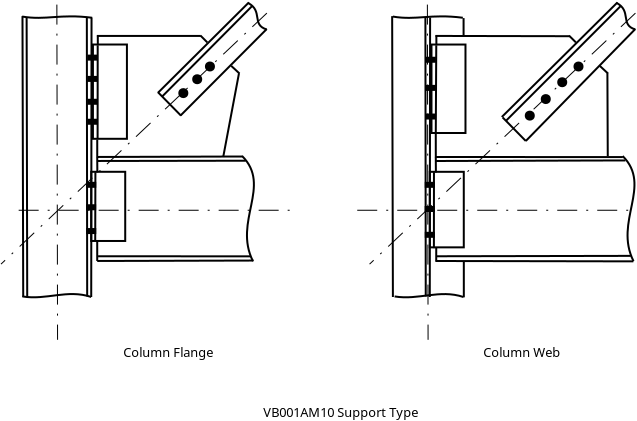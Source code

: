 <?xml version="1.0" encoding="UTF-8"?>
<dia:diagram xmlns:dia="http://www.lysator.liu.se/~alla/dia/">
  <dia:layer name="Background" visible="true" active="true">
    <dia:object type="Standard - Line" version="0" id="O0">
      <dia:attribute name="obj_pos">
        <dia:point val="4.7,6"/>
      </dia:attribute>
      <dia:attribute name="obj_bb">
        <dia:rectangle val="4.65,5.926;12.028,6.05"/>
      </dia:attribute>
      <dia:attribute name="conn_endpoints">
        <dia:point val="4.7,6"/>
        <dia:point val="11.977,5.976"/>
      </dia:attribute>
      <dia:attribute name="numcp">
        <dia:int val="1"/>
      </dia:attribute>
    </dia:object>
    <dia:object type="Standard - Line" version="0" id="O1">
      <dia:attribute name="obj_pos">
        <dia:point val="4.7,11.2"/>
      </dia:attribute>
      <dia:attribute name="obj_bb">
        <dia:rectangle val="4.65,11.129;12.562,11.25"/>
      </dia:attribute>
      <dia:attribute name="conn_endpoints">
        <dia:point val="4.7,11.2"/>
        <dia:point val="12.512,11.179"/>
      </dia:attribute>
      <dia:attribute name="numcp">
        <dia:int val="1"/>
      </dia:attribute>
    </dia:object>
    <dia:object type="Standard - Box" version="0" id="O2">
      <dia:attribute name="obj_pos">
        <dia:point val="4.4,6.741"/>
      </dia:attribute>
      <dia:attribute name="obj_bb">
        <dia:rectangle val="4.35,6.691;6.15,10.25"/>
      </dia:attribute>
      <dia:attribute name="elem_corner">
        <dia:point val="4.4,6.741"/>
      </dia:attribute>
      <dia:attribute name="elem_width">
        <dia:real val="1.7"/>
      </dia:attribute>
      <dia:attribute name="elem_height">
        <dia:real val="3.459"/>
      </dia:attribute>
      <dia:attribute name="show_background">
        <dia:boolean val="true"/>
      </dia:attribute>
    </dia:object>
    <dia:object type="Standard - Line" version="0" id="O3">
      <dia:attribute name="obj_pos">
        <dia:point val="4.609,6.758"/>
      </dia:attribute>
      <dia:attribute name="obj_bb">
        <dia:rectangle val="4.55,6.708;4.659,10.25"/>
      </dia:attribute>
      <dia:attribute name="conn_endpoints">
        <dia:point val="4.609,6.758"/>
        <dia:point val="4.6,10.2"/>
      </dia:attribute>
      <dia:attribute name="numcp">
        <dia:int val="1"/>
      </dia:attribute>
    </dia:object>
    <dia:object type="Standard - Line" version="0" id="O4">
      <dia:attribute name="obj_pos">
        <dia:point val="4.7,6"/>
      </dia:attribute>
      <dia:attribute name="obj_bb">
        <dia:rectangle val="4.65,5.95;4.757,6.824"/>
      </dia:attribute>
      <dia:attribute name="conn_endpoints">
        <dia:point val="4.7,6"/>
        <dia:point val="4.706,6.774"/>
      </dia:attribute>
      <dia:attribute name="numcp">
        <dia:int val="1"/>
      </dia:attribute>
    </dia:object>
    <dia:object type="Standard - Line" version="0" id="O5">
      <dia:attribute name="obj_pos">
        <dia:point val="4.7,10.2"/>
      </dia:attribute>
      <dia:attribute name="obj_bb">
        <dia:rectangle val="4.65,10.15;4.75,11.25"/>
      </dia:attribute>
      <dia:attribute name="conn_endpoints">
        <dia:point val="4.7,10.2"/>
        <dia:point val="4.7,11.2"/>
      </dia:attribute>
      <dia:attribute name="numcp">
        <dia:int val="1"/>
      </dia:attribute>
    </dia:object>
    <dia:object type="Standard - Line" version="0" id="O6">
      <dia:attribute name="obj_pos">
        <dia:point val="4.7,6.2"/>
      </dia:attribute>
      <dia:attribute name="obj_bb">
        <dia:rectangle val="4.65,6.136;12.173,6.25"/>
      </dia:attribute>
      <dia:attribute name="conn_endpoints">
        <dia:point val="4.7,6.2"/>
        <dia:point val="12.123,6.187"/>
      </dia:attribute>
      <dia:attribute name="numcp">
        <dia:int val="1"/>
      </dia:attribute>
    </dia:object>
    <dia:object type="Standard - Line" version="0" id="O7">
      <dia:attribute name="obj_pos">
        <dia:point val="4.742,10.963"/>
      </dia:attribute>
      <dia:attribute name="obj_bb">
        <dia:rectangle val="4.692,10.914;12.433,11.019"/>
      </dia:attribute>
      <dia:attribute name="conn_endpoints">
        <dia:point val="4.742,10.963"/>
        <dia:point val="12.383,10.969"/>
      </dia:attribute>
      <dia:attribute name="numcp">
        <dia:int val="1"/>
      </dia:attribute>
    </dia:object>
    <dia:object type="Standard - BezierLine" version="0" id="O8">
      <dia:attribute name="obj_pos">
        <dia:point val="11.945,5.953"/>
      </dia:attribute>
      <dia:attribute name="obj_bb">
        <dia:rectangle val="11.874,5.882;12.584,11.277"/>
      </dia:attribute>
      <dia:attribute name="bez_points">
        <dia:point val="11.945,5.953"/>
        <dia:point val="13.445,7.453"/>
        <dia:point val="11.486,9.21"/>
        <dia:point val="12.486,11.21"/>
      </dia:attribute>
      <dia:attribute name="corner_types">
        <dia:enum val="0"/>
        <dia:enum val="0"/>
      </dia:attribute>
    </dia:object>
    <dia:object type="Standard - Box" version="0" id="O9">
      <dia:attribute name="obj_pos">
        <dia:point val="4.2,7.292"/>
      </dia:attribute>
      <dia:attribute name="obj_bb">
        <dia:rectangle val="4.15,7.242;4.65,7.542"/>
      </dia:attribute>
      <dia:attribute name="elem_corner">
        <dia:point val="4.2,7.292"/>
      </dia:attribute>
      <dia:attribute name="elem_width">
        <dia:real val="0.4"/>
      </dia:attribute>
      <dia:attribute name="elem_height">
        <dia:real val="0.2"/>
      </dia:attribute>
      <dia:attribute name="border_width">
        <dia:real val="0.1"/>
      </dia:attribute>
      <dia:attribute name="inner_color">
        <dia:color val="#000000"/>
      </dia:attribute>
      <dia:attribute name="show_background">
        <dia:boolean val="true"/>
      </dia:attribute>
    </dia:object>
    <dia:object type="Standard - Box" version="0" id="O10">
      <dia:attribute name="obj_pos">
        <dia:point val="4.2,9.604"/>
      </dia:attribute>
      <dia:attribute name="obj_bb">
        <dia:rectangle val="4.15,9.554;4.65,9.854"/>
      </dia:attribute>
      <dia:attribute name="elem_corner">
        <dia:point val="4.2,9.604"/>
      </dia:attribute>
      <dia:attribute name="elem_width">
        <dia:real val="0.4"/>
      </dia:attribute>
      <dia:attribute name="elem_height">
        <dia:real val="0.2"/>
      </dia:attribute>
      <dia:attribute name="border_width">
        <dia:real val="0.1"/>
      </dia:attribute>
      <dia:attribute name="inner_color">
        <dia:color val="#000000"/>
      </dia:attribute>
      <dia:attribute name="show_background">
        <dia:boolean val="true"/>
      </dia:attribute>
    </dia:object>
    <dia:object type="Standard - Line" version="0" id="O11">
      <dia:attribute name="obj_pos">
        <dia:point val="4.181,-0.99"/>
      </dia:attribute>
      <dia:attribute name="obj_bb">
        <dia:rectangle val="4.131,-1.04;4.248,13.023"/>
      </dia:attribute>
      <dia:attribute name="conn_endpoints">
        <dia:point val="4.181,-0.99"/>
        <dia:point val="4.198,12.973"/>
      </dia:attribute>
      <dia:attribute name="numcp">
        <dia:int val="1"/>
      </dia:attribute>
    </dia:object>
    <dia:object type="Standard - Line" version="0" id="O12">
      <dia:attribute name="obj_pos">
        <dia:point val="4.416,-0.972"/>
      </dia:attribute>
      <dia:attribute name="obj_bb">
        <dia:rectangle val="4.35,-1.022;4.466,13.05"/>
      </dia:attribute>
      <dia:attribute name="conn_endpoints">
        <dia:point val="4.416,-0.972"/>
        <dia:point val="4.4,13"/>
      </dia:attribute>
      <dia:attribute name="numcp">
        <dia:int val="1"/>
      </dia:attribute>
    </dia:object>
    <dia:object type="Standard - Line" version="0" id="O13">
      <dia:attribute name="obj_pos">
        <dia:point val="0.963,-1.043"/>
      </dia:attribute>
      <dia:attribute name="obj_bb">
        <dia:rectangle val="0.913,-1.093;1.05,13.05"/>
      </dia:attribute>
      <dia:attribute name="conn_endpoints">
        <dia:point val="0.963,-1.043"/>
        <dia:point val="1,13"/>
      </dia:attribute>
      <dia:attribute name="numcp">
        <dia:int val="1"/>
      </dia:attribute>
    </dia:object>
    <dia:object type="Standard - Line" version="0" id="O14">
      <dia:attribute name="obj_pos">
        <dia:point val="1.17,-0.986"/>
      </dia:attribute>
      <dia:attribute name="obj_bb">
        <dia:rectangle val="1.12,-1.036;1.25,13.05"/>
      </dia:attribute>
      <dia:attribute name="conn_endpoints">
        <dia:point val="1.17,-0.986"/>
        <dia:point val="1.2,13"/>
      </dia:attribute>
      <dia:attribute name="numcp">
        <dia:int val="1"/>
      </dia:attribute>
    </dia:object>
    <dia:object type="Standard - BezierLine" version="0" id="O15">
      <dia:attribute name="obj_pos">
        <dia:point val="0.946,-1.021"/>
      </dia:attribute>
      <dia:attribute name="obj_bb">
        <dia:rectangle val="0.888,-1.08;4.502,-0.905"/>
      </dia:attribute>
      <dia:attribute name="bez_points">
        <dia:point val="0.946,-1.021"/>
        <dia:point val="2.146,-0.821"/>
        <dia:point val="2.824,-1.169"/>
        <dia:point val="4.446,-0.961"/>
      </dia:attribute>
      <dia:attribute name="corner_types">
        <dia:enum val="0"/>
        <dia:enum val="0"/>
      </dia:attribute>
    </dia:object>
    <dia:object type="Standard - BezierLine" version="0" id="O16">
      <dia:attribute name="obj_pos">
        <dia:point val="0.96,12.973"/>
      </dia:attribute>
      <dia:attribute name="obj_bb">
        <dia:rectangle val="0.903,12.804;4.463,13.066"/>
      </dia:attribute>
      <dia:attribute name="bez_points">
        <dia:point val="0.96,12.973"/>
        <dia:point val="2.16,13.173"/>
        <dia:point val="3.2,12.6"/>
        <dia:point val="4.4,13"/>
      </dia:attribute>
      <dia:attribute name="corner_types">
        <dia:enum val="0"/>
        <dia:enum val="0"/>
      </dia:attribute>
    </dia:object>
    <dia:object type="Standard - Text" version="1" id="O17">
      <dia:attribute name="obj_pos">
        <dia:point val="6,16"/>
      </dia:attribute>
      <dia:attribute name="obj_bb">
        <dia:rectangle val="6,15.341;10.219,16.171"/>
      </dia:attribute>
      <dia:attribute name="text">
        <dia:composite type="text">
          <dia:attribute name="string">
            <dia:string>#Column Flange#</dia:string>
          </dia:attribute>
          <dia:attribute name="font">
            <dia:font family="sans" style="0" name="Helvetica"/>
          </dia:attribute>
          <dia:attribute name="height">
            <dia:real val="0.8"/>
          </dia:attribute>
          <dia:attribute name="pos">
            <dia:point val="6,16"/>
          </dia:attribute>
          <dia:attribute name="color">
            <dia:color val="#000000"/>
          </dia:attribute>
          <dia:attribute name="alignment">
            <dia:enum val="0"/>
          </dia:attribute>
        </dia:composite>
      </dia:attribute>
      <dia:attribute name="valign">
        <dia:enum val="3"/>
      </dia:attribute>
    </dia:object>
    <dia:object type="Standard - Box" version="0" id="O18">
      <dia:attribute name="obj_pos">
        <dia:point val="4.196,8.414"/>
      </dia:attribute>
      <dia:attribute name="obj_bb">
        <dia:rectangle val="4.146,8.364;4.646,8.664"/>
      </dia:attribute>
      <dia:attribute name="elem_corner">
        <dia:point val="4.196,8.414"/>
      </dia:attribute>
      <dia:attribute name="elem_width">
        <dia:real val="0.4"/>
      </dia:attribute>
      <dia:attribute name="elem_height">
        <dia:real val="0.2"/>
      </dia:attribute>
      <dia:attribute name="border_width">
        <dia:real val="0.1"/>
      </dia:attribute>
      <dia:attribute name="inner_color">
        <dia:color val="#000000"/>
      </dia:attribute>
      <dia:attribute name="show_background">
        <dia:boolean val="true"/>
      </dia:attribute>
    </dia:object>
    <dia:object type="Standard - Box" version="0" id="O19">
      <dia:attribute name="obj_pos">
        <dia:point val="4.485,0.377"/>
      </dia:attribute>
      <dia:attribute name="obj_bb">
        <dia:rectangle val="4.435,0.327;6.235,5.141"/>
      </dia:attribute>
      <dia:attribute name="elem_corner">
        <dia:point val="4.485,0.377"/>
      </dia:attribute>
      <dia:attribute name="elem_width">
        <dia:real val="1.7"/>
      </dia:attribute>
      <dia:attribute name="elem_height">
        <dia:real val="4.714"/>
      </dia:attribute>
      <dia:attribute name="show_background">
        <dia:boolean val="true"/>
      </dia:attribute>
    </dia:object>
    <dia:object type="Standard - Line" version="0" id="O20">
      <dia:attribute name="obj_pos">
        <dia:point val="4.724,0.416"/>
      </dia:attribute>
      <dia:attribute name="obj_bb">
        <dia:rectangle val="4.669,0.365;4.774,5.15"/>
      </dia:attribute>
      <dia:attribute name="conn_endpoints">
        <dia:point val="4.724,0.416"/>
        <dia:point val="4.719,5.1"/>
      </dia:attribute>
      <dia:attribute name="numcp">
        <dia:int val="1"/>
      </dia:attribute>
    </dia:object>
    <dia:object type="Standard - Line" version="0" id="O21">
      <dia:attribute name="obj_pos">
        <dia:point val="4.685,-0.053"/>
      </dia:attribute>
      <dia:attribute name="obj_bb">
        <dia:rectangle val="4.635,-0.103;9.93,-0.002"/>
      </dia:attribute>
      <dia:attribute name="conn_endpoints">
        <dia:point val="4.685,-0.053"/>
        <dia:point val="9.88,-0.052"/>
      </dia:attribute>
      <dia:attribute name="numcp">
        <dia:int val="1"/>
      </dia:attribute>
    </dia:object>
    <dia:object type="Standard - Line" version="0" id="O22">
      <dia:attribute name="obj_pos">
        <dia:point val="4.701,5.129"/>
      </dia:attribute>
      <dia:attribute name="obj_bb">
        <dia:rectangle val="4.651,5.079;4.751,6.062"/>
      </dia:attribute>
      <dia:attribute name="conn_endpoints">
        <dia:point val="4.701,5.129"/>
        <dia:point val="4.701,6.012"/>
      </dia:attribute>
      <dia:attribute name="numcp">
        <dia:int val="1"/>
      </dia:attribute>
    </dia:object>
    <dia:object type="Standard - Line" version="0" id="O23">
      <dia:attribute name="obj_pos">
        <dia:point val="4.729,-0.088"/>
      </dia:attribute>
      <dia:attribute name="obj_bb">
        <dia:rectangle val="4.679,-0.139;4.78,0.417"/>
      </dia:attribute>
      <dia:attribute name="conn_endpoints">
        <dia:point val="4.729,-0.088"/>
        <dia:point val="4.73,0.367"/>
      </dia:attribute>
      <dia:attribute name="numcp">
        <dia:int val="1"/>
      </dia:attribute>
    </dia:object>
    <dia:object type="Standard - Line" version="0" id="O24">
      <dia:attribute name="obj_pos">
        <dia:point val="0.772,8.664"/>
      </dia:attribute>
      <dia:attribute name="obj_bb">
        <dia:rectangle val="0.772,8.664;14.415,8.664"/>
      </dia:attribute>
      <dia:attribute name="conn_endpoints">
        <dia:point val="0.772,8.664"/>
        <dia:point val="14.415,8.664"/>
      </dia:attribute>
      <dia:attribute name="numcp">
        <dia:int val="1"/>
      </dia:attribute>
      <dia:attribute name="line_width">
        <dia:real val="1.175e-038"/>
      </dia:attribute>
      <dia:attribute name="line_style">
        <dia:enum val="2"/>
      </dia:attribute>
    </dia:object>
    <dia:object type="Standard - Line" version="0" id="O25">
      <dia:attribute name="obj_pos">
        <dia:point val="2.682,-1.618"/>
      </dia:attribute>
      <dia:attribute name="obj_bb">
        <dia:rectangle val="2.682,-1.618;2.717,15.14"/>
      </dia:attribute>
      <dia:attribute name="conn_endpoints">
        <dia:point val="2.682,-1.618"/>
        <dia:point val="2.717,15.14"/>
      </dia:attribute>
      <dia:attribute name="numcp">
        <dia:int val="1"/>
      </dia:attribute>
      <dia:attribute name="line_width">
        <dia:real val="1.175e-038"/>
      </dia:attribute>
      <dia:attribute name="line_style">
        <dia:enum val="2"/>
      </dia:attribute>
    </dia:object>
    <dia:object type="Standard - Line" version="0" id="O26">
      <dia:attribute name="obj_pos">
        <dia:point val="13.183,-1.194"/>
      </dia:attribute>
      <dia:attribute name="obj_bb">
        <dia:rectangle val="-0.111,-1.194;13.183,11.357"/>
      </dia:attribute>
      <dia:attribute name="conn_endpoints">
        <dia:point val="13.183,-1.194"/>
        <dia:point val="-0.111,11.357"/>
      </dia:attribute>
      <dia:attribute name="numcp">
        <dia:int val="1"/>
      </dia:attribute>
      <dia:attribute name="line_width">
        <dia:real val="1.175e-038"/>
      </dia:attribute>
      <dia:attribute name="line_style">
        <dia:enum val="2"/>
      </dia:attribute>
    </dia:object>
    <dia:object type="Standard - Line" version="0" id="O27">
      <dia:attribute name="obj_pos">
        <dia:point val="7.742,2.785"/>
      </dia:attribute>
      <dia:attribute name="obj_bb">
        <dia:rectangle val="7.672,-1.799;12.352,2.856"/>
      </dia:attribute>
      <dia:attribute name="conn_endpoints">
        <dia:point val="7.742,2.785"/>
        <dia:point val="12.282,-1.728"/>
      </dia:attribute>
      <dia:attribute name="numcp">
        <dia:int val="1"/>
      </dia:attribute>
    </dia:object>
    <dia:object type="Standard - Line" version="0" id="O28">
      <dia:attribute name="obj_pos">
        <dia:point val="7.937,2.986"/>
      </dia:attribute>
      <dia:attribute name="obj_bb">
        <dia:rectangle val="7.867,-1.615;12.513,3.056"/>
      </dia:attribute>
      <dia:attribute name="conn_endpoints">
        <dia:point val="7.937,2.986"/>
        <dia:point val="12.442,-1.544"/>
      </dia:attribute>
      <dia:attribute name="numcp">
        <dia:int val="1"/>
      </dia:attribute>
    </dia:object>
    <dia:object type="Standard - Line" version="0" id="O29">
      <dia:attribute name="obj_pos">
        <dia:point val="8.866,3.926"/>
      </dia:attribute>
      <dia:attribute name="obj_bb">
        <dia:rectangle val="8.795,-0.469;13.246,3.996"/>
      </dia:attribute>
      <dia:attribute name="conn_endpoints">
        <dia:point val="8.866,3.926"/>
        <dia:point val="13.176,-0.398"/>
      </dia:attribute>
      <dia:attribute name="numcp">
        <dia:int val="1"/>
      </dia:attribute>
    </dia:object>
    <dia:object type="Standard - Line" version="0" id="O30">
      <dia:attribute name="obj_pos">
        <dia:point val="8.889,3.935"/>
      </dia:attribute>
      <dia:attribute name="obj_bb">
        <dia:rectangle val="7.66,2.686;8.959,4.005"/>
      </dia:attribute>
      <dia:attribute name="conn_endpoints">
        <dia:point val="8.889,3.935"/>
        <dia:point val="7.731,2.757"/>
      </dia:attribute>
      <dia:attribute name="numcp">
        <dia:int val="1"/>
      </dia:attribute>
    </dia:object>
    <dia:object type="Standard - BezierLine" version="0" id="O31">
      <dia:attribute name="obj_pos">
        <dia:point val="12.236,-1.703"/>
      </dia:attribute>
      <dia:attribute name="obj_bb">
        <dia:rectangle val="12.168,-1.771;13.236,-0.314"/>
      </dia:attribute>
      <dia:attribute name="bez_points">
        <dia:point val="12.236,-1.703"/>
        <dia:point val="13.015,-1.3"/>
        <dia:point val="12.392,-0.612"/>
        <dia:point val="13.173,-0.376"/>
      </dia:attribute>
      <dia:attribute name="corner_types">
        <dia:enum val="0"/>
        <dia:enum val="0"/>
      </dia:attribute>
    </dia:object>
    <dia:object type="Standard - Line" version="0" id="O32">
      <dia:attribute name="obj_pos">
        <dia:point val="11.789,1.812"/>
      </dia:attribute>
      <dia:attribute name="obj_bb">
        <dia:rectangle val="10.942,1.753;11.847,6.058"/>
      </dia:attribute>
      <dia:attribute name="conn_endpoints">
        <dia:point val="11.789,1.812"/>
        <dia:point val="11,6"/>
      </dia:attribute>
      <dia:attribute name="numcp">
        <dia:int val="1"/>
      </dia:attribute>
    </dia:object>
    <dia:object type="Standard - Line" version="0" id="O33">
      <dia:attribute name="obj_pos">
        <dia:point val="9.862,-0.071"/>
      </dia:attribute>
      <dia:attribute name="obj_bb">
        <dia:rectangle val="9.791,-0.142;10.277,0.344"/>
      </dia:attribute>
      <dia:attribute name="conn_endpoints">
        <dia:point val="9.862,-0.071"/>
        <dia:point val="10.206,0.274"/>
      </dia:attribute>
      <dia:attribute name="numcp">
        <dia:int val="1"/>
      </dia:attribute>
    </dia:object>
    <dia:object type="Standard - Line" version="0" id="O34">
      <dia:attribute name="obj_pos">
        <dia:point val="11.4,1.444"/>
      </dia:attribute>
      <dia:attribute name="obj_bb">
        <dia:rectangle val="11.329,1.373;11.886,1.9"/>
      </dia:attribute>
      <dia:attribute name="conn_endpoints">
        <dia:point val="11.4,1.444"/>
        <dia:point val="11.815,1.829"/>
      </dia:attribute>
      <dia:attribute name="numcp">
        <dia:int val="1"/>
      </dia:attribute>
    </dia:object>
    <dia:object type="Standard - Box" version="0" id="O35">
      <dia:attribute name="obj_pos">
        <dia:point val="4.257,0.932"/>
      </dia:attribute>
      <dia:attribute name="obj_bb">
        <dia:rectangle val="4.207,0.882;4.707,1.182"/>
      </dia:attribute>
      <dia:attribute name="elem_corner">
        <dia:point val="4.257,0.932"/>
      </dia:attribute>
      <dia:attribute name="elem_width">
        <dia:real val="0.4"/>
      </dia:attribute>
      <dia:attribute name="elem_height">
        <dia:real val="0.2"/>
      </dia:attribute>
      <dia:attribute name="border_width">
        <dia:real val="0.1"/>
      </dia:attribute>
      <dia:attribute name="inner_color">
        <dia:color val="#000000"/>
      </dia:attribute>
      <dia:attribute name="show_background">
        <dia:boolean val="true"/>
      </dia:attribute>
    </dia:object>
    <dia:object type="Standard - Box" version="0" id="O36">
      <dia:attribute name="obj_pos">
        <dia:point val="4.257,3.14"/>
      </dia:attribute>
      <dia:attribute name="obj_bb">
        <dia:rectangle val="4.207,3.09;4.707,3.39"/>
      </dia:attribute>
      <dia:attribute name="elem_corner">
        <dia:point val="4.257,3.14"/>
      </dia:attribute>
      <dia:attribute name="elem_width">
        <dia:real val="0.4"/>
      </dia:attribute>
      <dia:attribute name="elem_height">
        <dia:real val="0.2"/>
      </dia:attribute>
      <dia:attribute name="border_width">
        <dia:real val="0.1"/>
      </dia:attribute>
      <dia:attribute name="inner_color">
        <dia:color val="#000000"/>
      </dia:attribute>
      <dia:attribute name="show_background">
        <dia:boolean val="true"/>
      </dia:attribute>
    </dia:object>
    <dia:object type="Standard - Box" version="0" id="O37">
      <dia:attribute name="obj_pos">
        <dia:point val="4.257,4.139"/>
      </dia:attribute>
      <dia:attribute name="obj_bb">
        <dia:rectangle val="4.207,4.089;4.707,4.389"/>
      </dia:attribute>
      <dia:attribute name="elem_corner">
        <dia:point val="4.257,4.139"/>
      </dia:attribute>
      <dia:attribute name="elem_width">
        <dia:real val="0.4"/>
      </dia:attribute>
      <dia:attribute name="elem_height">
        <dia:real val="0.2"/>
      </dia:attribute>
      <dia:attribute name="border_width">
        <dia:real val="0.1"/>
      </dia:attribute>
      <dia:attribute name="inner_color">
        <dia:color val="#000000"/>
      </dia:attribute>
      <dia:attribute name="show_background">
        <dia:boolean val="true"/>
      </dia:attribute>
    </dia:object>
    <dia:object type="Standard - Box" version="0" id="O38">
      <dia:attribute name="obj_pos">
        <dia:point val="4.252,1.996"/>
      </dia:attribute>
      <dia:attribute name="obj_bb">
        <dia:rectangle val="4.202,1.946;4.702,2.246"/>
      </dia:attribute>
      <dia:attribute name="elem_corner">
        <dia:point val="4.252,1.996"/>
      </dia:attribute>
      <dia:attribute name="elem_width">
        <dia:real val="0.4"/>
      </dia:attribute>
      <dia:attribute name="elem_height">
        <dia:real val="0.2"/>
      </dia:attribute>
      <dia:attribute name="border_width">
        <dia:real val="0.1"/>
      </dia:attribute>
      <dia:attribute name="inner_color">
        <dia:color val="#000000"/>
      </dia:attribute>
      <dia:attribute name="show_background">
        <dia:boolean val="true"/>
      </dia:attribute>
    </dia:object>
    <dia:object type="Standard - Ellipse" version="0" id="O39">
      <dia:attribute name="obj_pos">
        <dia:point val="8.805,2.607"/>
      </dia:attribute>
      <dia:attribute name="obj_bb">
        <dia:rectangle val="8.755,2.557;9.255,3.057"/>
      </dia:attribute>
      <dia:attribute name="elem_corner">
        <dia:point val="8.805,2.607"/>
      </dia:attribute>
      <dia:attribute name="elem_width">
        <dia:real val="0.4"/>
      </dia:attribute>
      <dia:attribute name="elem_height">
        <dia:real val="0.4"/>
      </dia:attribute>
      <dia:attribute name="border_width">
        <dia:real val="0.1"/>
      </dia:attribute>
      <dia:attribute name="inner_color">
        <dia:color val="#000000"/>
      </dia:attribute>
    </dia:object>
    <dia:object type="Standard - Ellipse" version="0" id="O40">
      <dia:attribute name="obj_pos">
        <dia:point val="9.499,1.913"/>
      </dia:attribute>
      <dia:attribute name="obj_bb">
        <dia:rectangle val="9.449,1.863;9.949,2.363"/>
      </dia:attribute>
      <dia:attribute name="elem_corner">
        <dia:point val="9.499,1.913"/>
      </dia:attribute>
      <dia:attribute name="elem_width">
        <dia:real val="0.4"/>
      </dia:attribute>
      <dia:attribute name="elem_height">
        <dia:real val="0.4"/>
      </dia:attribute>
      <dia:attribute name="border_width">
        <dia:real val="0.1"/>
      </dia:attribute>
      <dia:attribute name="inner_color">
        <dia:color val="#000000"/>
      </dia:attribute>
    </dia:object>
    <dia:object type="Standard - Ellipse" version="0" id="O41">
      <dia:attribute name="obj_pos">
        <dia:point val="10.136,1.276"/>
      </dia:attribute>
      <dia:attribute name="obj_bb">
        <dia:rectangle val="10.086,1.226;10.586,1.726"/>
      </dia:attribute>
      <dia:attribute name="elem_corner">
        <dia:point val="10.136,1.276"/>
      </dia:attribute>
      <dia:attribute name="elem_width">
        <dia:real val="0.4"/>
      </dia:attribute>
      <dia:attribute name="elem_height">
        <dia:real val="0.4"/>
      </dia:attribute>
      <dia:attribute name="border_width">
        <dia:real val="0.1"/>
      </dia:attribute>
      <dia:attribute name="inner_color">
        <dia:color val="#000000"/>
      </dia:attribute>
    </dia:object>
    <dia:object type="Standard - Text" version="1" id="O42">
      <dia:attribute name="obj_pos">
        <dia:point val="12.799,0.693"/>
      </dia:attribute>
      <dia:attribute name="obj_bb">
        <dia:rectangle val="12.799,0.053;12.799,0.826"/>
      </dia:attribute>
      <dia:attribute name="text">
        <dia:composite type="text">
          <dia:attribute name="string">
            <dia:string>##</dia:string>
          </dia:attribute>
          <dia:attribute name="font">
            <dia:font family="sans" style="0" name="Helvetica"/>
          </dia:attribute>
          <dia:attribute name="height">
            <dia:real val="0.8"/>
          </dia:attribute>
          <dia:attribute name="pos">
            <dia:point val="12.799,0.693"/>
          </dia:attribute>
          <dia:attribute name="color">
            <dia:color val="#000000"/>
          </dia:attribute>
          <dia:attribute name="alignment">
            <dia:enum val="0"/>
          </dia:attribute>
        </dia:composite>
      </dia:attribute>
      <dia:attribute name="valign">
        <dia:enum val="3"/>
      </dia:attribute>
    </dia:object>
    <dia:object type="Standard - Line" version="0" id="O43">
      <dia:attribute name="obj_pos">
        <dia:point val="21.628,6.001"/>
      </dia:attribute>
      <dia:attribute name="obj_bb">
        <dia:rectangle val="21.578,5.951;31.031,6.055"/>
      </dia:attribute>
      <dia:attribute name="conn_endpoints">
        <dia:point val="21.628,6.001"/>
        <dia:point val="30.981,6.005"/>
      </dia:attribute>
      <dia:attribute name="numcp">
        <dia:int val="1"/>
      </dia:attribute>
    </dia:object>
    <dia:object type="Standard - Line" version="0" id="O44">
      <dia:attribute name="obj_pos">
        <dia:point val="21.628,11.201"/>
      </dia:attribute>
      <dia:attribute name="obj_bb">
        <dia:rectangle val="21.578,11.151;31.557,11.269"/>
      </dia:attribute>
      <dia:attribute name="conn_endpoints">
        <dia:point val="21.628,11.201"/>
        <dia:point val="31.507,11.219"/>
      </dia:attribute>
      <dia:attribute name="numcp">
        <dia:int val="1"/>
      </dia:attribute>
    </dia:object>
    <dia:object type="Standard - Box" version="0" id="O45">
      <dia:attribute name="obj_pos">
        <dia:point val="21.328,6.742"/>
      </dia:attribute>
      <dia:attribute name="obj_bb">
        <dia:rectangle val="21.278,6.692;23.078,10.569"/>
      </dia:attribute>
      <dia:attribute name="elem_corner">
        <dia:point val="21.328,6.742"/>
      </dia:attribute>
      <dia:attribute name="elem_width">
        <dia:real val="1.7"/>
      </dia:attribute>
      <dia:attribute name="elem_height">
        <dia:real val="3.777"/>
      </dia:attribute>
      <dia:attribute name="show_background">
        <dia:boolean val="true"/>
      </dia:attribute>
    </dia:object>
    <dia:object type="Standard - Line" version="0" id="O46">
      <dia:attribute name="obj_pos">
        <dia:point val="21.537,6.758"/>
      </dia:attribute>
      <dia:attribute name="obj_bb">
        <dia:rectangle val="21.484,6.708;21.587,10.608"/>
      </dia:attribute>
      <dia:attribute name="conn_endpoints">
        <dia:point val="21.537,6.758"/>
        <dia:point val="21.534,10.558"/>
      </dia:attribute>
      <dia:attribute name="numcp">
        <dia:int val="1"/>
      </dia:attribute>
    </dia:object>
    <dia:object type="Standard - Line" version="0" id="O47">
      <dia:attribute name="obj_pos">
        <dia:point val="21.628,6.001"/>
      </dia:attribute>
      <dia:attribute name="obj_bb">
        <dia:rectangle val="21.578,5.95;21.685,6.825"/>
      </dia:attribute>
      <dia:attribute name="conn_endpoints">
        <dia:point val="21.628,6.001"/>
        <dia:point val="21.634,6.775"/>
      </dia:attribute>
      <dia:attribute name="numcp">
        <dia:int val="1"/>
      </dia:attribute>
    </dia:object>
    <dia:object type="Standard - Line" version="0" id="O48">
      <dia:attribute name="obj_pos">
        <dia:point val="21.651,10.552"/>
      </dia:attribute>
      <dia:attribute name="obj_bb">
        <dia:rectangle val="21.6,10.502;21.701,11.287"/>
      </dia:attribute>
      <dia:attribute name="conn_endpoints">
        <dia:point val="21.651,10.552"/>
        <dia:point val="21.65,11.237"/>
      </dia:attribute>
      <dia:attribute name="numcp">
        <dia:int val="1"/>
      </dia:attribute>
    </dia:object>
    <dia:object type="Standard - Line" version="0" id="O49">
      <dia:attribute name="obj_pos">
        <dia:point val="21.628,6.201"/>
      </dia:attribute>
      <dia:attribute name="obj_bb">
        <dia:rectangle val="21.578,6.123;31.158,6.251"/>
      </dia:attribute>
      <dia:attribute name="conn_endpoints">
        <dia:point val="21.628,6.201"/>
        <dia:point val="31.108,6.173"/>
      </dia:attribute>
      <dia:attribute name="numcp">
        <dia:int val="1"/>
      </dia:attribute>
    </dia:object>
    <dia:object type="Standard - Line" version="0" id="O50">
      <dia:attribute name="obj_pos">
        <dia:point val="21.67,10.964"/>
      </dia:attribute>
      <dia:attribute name="obj_bb">
        <dia:rectangle val="21.62,10.895;31.431,11.014"/>
      </dia:attribute>
      <dia:attribute name="conn_endpoints">
        <dia:point val="21.67,10.964"/>
        <dia:point val="31.381,10.945"/>
      </dia:attribute>
      <dia:attribute name="numcp">
        <dia:int val="1"/>
      </dia:attribute>
    </dia:object>
    <dia:object type="Standard - BezierLine" version="0" id="O51">
      <dia:attribute name="obj_pos">
        <dia:point val="30.973,5.953"/>
      </dia:attribute>
      <dia:attribute name="obj_bb">
        <dia:rectangle val="30.902,5.883;31.612,11.277"/>
      </dia:attribute>
      <dia:attribute name="bez_points">
        <dia:point val="30.973,5.953"/>
        <dia:point val="32.473,7.453"/>
        <dia:point val="30.515,9.21"/>
        <dia:point val="31.515,11.21"/>
      </dia:attribute>
      <dia:attribute name="corner_types">
        <dia:enum val="0"/>
        <dia:enum val="0"/>
      </dia:attribute>
    </dia:object>
    <dia:object type="Standard - Box" version="0" id="O52">
      <dia:attribute name="obj_pos">
        <dia:point val="21.128,7.293"/>
      </dia:attribute>
      <dia:attribute name="obj_bb">
        <dia:rectangle val="21.078,7.243;21.578,7.543"/>
      </dia:attribute>
      <dia:attribute name="elem_corner">
        <dia:point val="21.128,7.293"/>
      </dia:attribute>
      <dia:attribute name="elem_width">
        <dia:real val="0.4"/>
      </dia:attribute>
      <dia:attribute name="elem_height">
        <dia:real val="0.2"/>
      </dia:attribute>
      <dia:attribute name="border_width">
        <dia:real val="0.1"/>
      </dia:attribute>
      <dia:attribute name="inner_color">
        <dia:color val="#000000"/>
      </dia:attribute>
      <dia:attribute name="show_background">
        <dia:boolean val="true"/>
      </dia:attribute>
    </dia:object>
    <dia:object type="Standard - Box" version="0" id="O53">
      <dia:attribute name="obj_pos">
        <dia:point val="21.128,9.792"/>
      </dia:attribute>
      <dia:attribute name="obj_bb">
        <dia:rectangle val="21.078,9.742;21.578,10.042"/>
      </dia:attribute>
      <dia:attribute name="elem_corner">
        <dia:point val="21.128,9.792"/>
      </dia:attribute>
      <dia:attribute name="elem_width">
        <dia:real val="0.4"/>
      </dia:attribute>
      <dia:attribute name="elem_height">
        <dia:real val="0.2"/>
      </dia:attribute>
      <dia:attribute name="border_width">
        <dia:real val="0.1"/>
      </dia:attribute>
      <dia:attribute name="inner_color">
        <dia:color val="#000000"/>
      </dia:attribute>
      <dia:attribute name="show_background">
        <dia:boolean val="true"/>
      </dia:attribute>
    </dia:object>
    <dia:object type="Standard - Line" version="0" id="O54">
      <dia:attribute name="obj_pos">
        <dia:point val="21.109,-0.989"/>
      </dia:attribute>
      <dia:attribute name="obj_bb">
        <dia:rectangle val="21.059,-1.039;21.176,13.023"/>
      </dia:attribute>
      <dia:attribute name="conn_endpoints">
        <dia:point val="21.109,-0.989"/>
        <dia:point val="21.126,12.973"/>
      </dia:attribute>
      <dia:attribute name="numcp">
        <dia:int val="1"/>
      </dia:attribute>
    </dia:object>
    <dia:object type="Standard - Line" version="0" id="O55">
      <dia:attribute name="obj_pos">
        <dia:point val="21.344,-0.972"/>
      </dia:attribute>
      <dia:attribute name="obj_bb">
        <dia:rectangle val="21.278,-1.022;21.394,13.051"/>
      </dia:attribute>
      <dia:attribute name="conn_endpoints">
        <dia:point val="21.344,-0.972"/>
        <dia:point val="21.328,13.001"/>
      </dia:attribute>
      <dia:attribute name="numcp">
        <dia:int val="1"/>
      </dia:attribute>
    </dia:object>
    <dia:object type="Standard - Line" version="0" id="O56">
      <dia:attribute name="obj_pos">
        <dia:point val="19.447,-1.042"/>
      </dia:attribute>
      <dia:attribute name="obj_bb">
        <dia:rectangle val="19.397,-1.092;19.534,13.051"/>
      </dia:attribute>
      <dia:attribute name="conn_endpoints">
        <dia:point val="19.447,-1.042"/>
        <dia:point val="19.484,13.001"/>
      </dia:attribute>
      <dia:attribute name="numcp">
        <dia:int val="1"/>
      </dia:attribute>
    </dia:object>
    <dia:object type="Standard - BezierLine" version="0" id="O57">
      <dia:attribute name="obj_pos">
        <dia:point val="19.479,-1.02"/>
      </dia:attribute>
      <dia:attribute name="obj_bb">
        <dia:rectangle val="19.421,-1.08;23.035,-0.905"/>
      </dia:attribute>
      <dia:attribute name="bez_points">
        <dia:point val="19.479,-1.02"/>
        <dia:point val="20.679,-0.82"/>
        <dia:point val="21.357,-1.169"/>
        <dia:point val="22.98,-0.961"/>
      </dia:attribute>
      <dia:attribute name="corner_types">
        <dia:enum val="0"/>
        <dia:enum val="0"/>
      </dia:attribute>
    </dia:object>
    <dia:object type="Standard - BezierLine" version="0" id="O58">
      <dia:attribute name="obj_pos">
        <dia:point val="19.57,12.973"/>
      </dia:attribute>
      <dia:attribute name="obj_bb">
        <dia:rectangle val="19.513,12.805;23.073,13.067"/>
      </dia:attribute>
      <dia:attribute name="bez_points">
        <dia:point val="19.57,12.973"/>
        <dia:point val="20.77,13.173"/>
        <dia:point val="21.81,12.601"/>
        <dia:point val="23.01,13.001"/>
      </dia:attribute>
      <dia:attribute name="corner_types">
        <dia:enum val="0"/>
        <dia:enum val="0"/>
      </dia:attribute>
    </dia:object>
    <dia:object type="Standard - Text" version="1" id="O59">
      <dia:attribute name="obj_pos">
        <dia:point val="24,16"/>
      </dia:attribute>
      <dia:attribute name="obj_bb">
        <dia:rectangle val="24,15.341;27.622,16.171"/>
      </dia:attribute>
      <dia:attribute name="text">
        <dia:composite type="text">
          <dia:attribute name="string">
            <dia:string>#Column Web#</dia:string>
          </dia:attribute>
          <dia:attribute name="font">
            <dia:font family="sans" style="0" name="Helvetica"/>
          </dia:attribute>
          <dia:attribute name="height">
            <dia:real val="0.8"/>
          </dia:attribute>
          <dia:attribute name="pos">
            <dia:point val="24,16"/>
          </dia:attribute>
          <dia:attribute name="color">
            <dia:color val="#000000"/>
          </dia:attribute>
          <dia:attribute name="alignment">
            <dia:enum val="0"/>
          </dia:attribute>
        </dia:composite>
      </dia:attribute>
      <dia:attribute name="valign">
        <dia:enum val="3"/>
      </dia:attribute>
    </dia:object>
    <dia:object type="Standard - Box" version="0" id="O60">
      <dia:attribute name="obj_pos">
        <dia:point val="21.124,8.501"/>
      </dia:attribute>
      <dia:attribute name="obj_bb">
        <dia:rectangle val="21.074,8.451;21.574,8.751"/>
      </dia:attribute>
      <dia:attribute name="elem_corner">
        <dia:point val="21.124,8.501"/>
      </dia:attribute>
      <dia:attribute name="elem_width">
        <dia:real val="0.4"/>
      </dia:attribute>
      <dia:attribute name="elem_height">
        <dia:real val="0.2"/>
      </dia:attribute>
      <dia:attribute name="border_width">
        <dia:real val="0.1"/>
      </dia:attribute>
      <dia:attribute name="inner_color">
        <dia:color val="#000000"/>
      </dia:attribute>
      <dia:attribute name="show_background">
        <dia:boolean val="true"/>
      </dia:attribute>
    </dia:object>
    <dia:object type="Standard - Box" version="0" id="O61">
      <dia:attribute name="obj_pos">
        <dia:point val="21.413,0.378"/>
      </dia:attribute>
      <dia:attribute name="obj_bb">
        <dia:rectangle val="21.363,0.328;23.163,4.851"/>
      </dia:attribute>
      <dia:attribute name="elem_corner">
        <dia:point val="21.413,0.378"/>
      </dia:attribute>
      <dia:attribute name="elem_width">
        <dia:real val="1.7"/>
      </dia:attribute>
      <dia:attribute name="elem_height">
        <dia:real val="4.423"/>
      </dia:attribute>
      <dia:attribute name="show_background">
        <dia:boolean val="true"/>
      </dia:attribute>
    </dia:object>
    <dia:object type="Standard - Line" version="0" id="O62">
      <dia:attribute name="obj_pos">
        <dia:point val="21.652,0.416"/>
      </dia:attribute>
      <dia:attribute name="obj_bb">
        <dia:rectangle val="21.578,0.366;21.703,4.851"/>
      </dia:attribute>
      <dia:attribute name="conn_endpoints">
        <dia:point val="21.652,0.416"/>
        <dia:point val="21.628,4.801"/>
      </dia:attribute>
      <dia:attribute name="numcp">
        <dia:int val="1"/>
      </dia:attribute>
    </dia:object>
    <dia:object type="Standard - Line" version="0" id="O63">
      <dia:attribute name="obj_pos">
        <dia:point val="21.614,-0.052"/>
      </dia:attribute>
      <dia:attribute name="obj_bb">
        <dia:rectangle val="21.564,-0.102;28.372,0.011"/>
      </dia:attribute>
      <dia:attribute name="conn_endpoints">
        <dia:point val="21.614,-0.052"/>
        <dia:point val="28.322,-0.039"/>
      </dia:attribute>
      <dia:attribute name="numcp">
        <dia:int val="1"/>
      </dia:attribute>
    </dia:object>
    <dia:object type="Standard - Line" version="0" id="O64">
      <dia:attribute name="obj_pos">
        <dia:point val="21.628,4.801"/>
      </dia:attribute>
      <dia:attribute name="obj_bb">
        <dia:rectangle val="21.578,4.751;21.679,6.063"/>
      </dia:attribute>
      <dia:attribute name="conn_endpoints">
        <dia:point val="21.628,4.801"/>
        <dia:point val="21.629,6.013"/>
      </dia:attribute>
      <dia:attribute name="numcp">
        <dia:int val="1"/>
      </dia:attribute>
    </dia:object>
    <dia:object type="Standard - Line" version="0" id="O65">
      <dia:attribute name="obj_pos">
        <dia:point val="21.657,-0.088"/>
      </dia:attribute>
      <dia:attribute name="obj_bb">
        <dia:rectangle val="21.607,-0.138;21.708,0.418"/>
      </dia:attribute>
      <dia:attribute name="conn_endpoints">
        <dia:point val="21.657,-0.088"/>
        <dia:point val="21.658,0.368"/>
      </dia:attribute>
      <dia:attribute name="numcp">
        <dia:int val="1"/>
      </dia:attribute>
    </dia:object>
    <dia:object type="Standard - Line" version="0" id="O66">
      <dia:attribute name="obj_pos">
        <dia:point val="17.7,8.664"/>
      </dia:attribute>
      <dia:attribute name="obj_bb">
        <dia:rectangle val="17.7,8.664;31.344,8.664"/>
      </dia:attribute>
      <dia:attribute name="conn_endpoints">
        <dia:point val="17.7,8.664"/>
        <dia:point val="31.344,8.664"/>
      </dia:attribute>
      <dia:attribute name="numcp">
        <dia:int val="1"/>
      </dia:attribute>
      <dia:attribute name="line_width">
        <dia:real val="1.175e-038"/>
      </dia:attribute>
      <dia:attribute name="line_style">
        <dia:enum val="2"/>
      </dia:attribute>
    </dia:object>
    <dia:object type="Standard - Line" version="0" id="O67">
      <dia:attribute name="obj_pos">
        <dia:point val="21.208,-1.617"/>
      </dia:attribute>
      <dia:attribute name="obj_bb">
        <dia:rectangle val="21.208,-1.617;21.243,15.141"/>
      </dia:attribute>
      <dia:attribute name="conn_endpoints">
        <dia:point val="21.208,-1.617"/>
        <dia:point val="21.243,15.141"/>
      </dia:attribute>
      <dia:attribute name="numcp">
        <dia:int val="1"/>
      </dia:attribute>
      <dia:attribute name="line_width">
        <dia:real val="1.175e-038"/>
      </dia:attribute>
      <dia:attribute name="line_style">
        <dia:enum val="2"/>
      </dia:attribute>
    </dia:object>
    <dia:object type="Standard - Line" version="0" id="O68">
      <dia:attribute name="obj_pos">
        <dia:point val="31.611,-1.193"/>
      </dia:attribute>
      <dia:attribute name="obj_bb">
        <dia:rectangle val="18.317,-1.193;31.611,11.358"/>
      </dia:attribute>
      <dia:attribute name="conn_endpoints">
        <dia:point val="31.611,-1.193"/>
        <dia:point val="18.317,11.358"/>
      </dia:attribute>
      <dia:attribute name="numcp">
        <dia:int val="1"/>
      </dia:attribute>
      <dia:attribute name="line_width">
        <dia:real val="1.175e-038"/>
      </dia:attribute>
      <dia:attribute name="line_style">
        <dia:enum val="2"/>
      </dia:attribute>
    </dia:object>
    <dia:object type="Standard - Line" version="0" id="O69">
      <dia:attribute name="obj_pos">
        <dia:point val="24.928,4.001"/>
      </dia:attribute>
      <dia:attribute name="obj_bb">
        <dia:rectangle val="24.858,-1.798;30.78,4.071"/>
      </dia:attribute>
      <dia:attribute name="conn_endpoints">
        <dia:point val="24.928,4.001"/>
        <dia:point val="30.71,-1.727"/>
      </dia:attribute>
      <dia:attribute name="numcp">
        <dia:int val="1"/>
      </dia:attribute>
    </dia:object>
    <dia:object type="Standard - Line" version="0" id="O70">
      <dia:attribute name="obj_pos">
        <dia:point val="25.128,4.201"/>
      </dia:attribute>
      <dia:attribute name="obj_bb">
        <dia:rectangle val="25.058,-1.614;30.941,4.271"/>
      </dia:attribute>
      <dia:attribute name="conn_endpoints">
        <dia:point val="25.128,4.201"/>
        <dia:point val="30.87,-1.544"/>
      </dia:attribute>
      <dia:attribute name="numcp">
        <dia:int val="1"/>
      </dia:attribute>
    </dia:object>
    <dia:object type="Standard - Line" version="0" id="O71">
      <dia:attribute name="obj_pos">
        <dia:point val="26.128,5.201"/>
      </dia:attribute>
      <dia:attribute name="obj_bb">
        <dia:rectangle val="26.058,-0.468;31.674,5.271"/>
      </dia:attribute>
      <dia:attribute name="conn_endpoints">
        <dia:point val="26.128,5.201"/>
        <dia:point val="31.604,-0.398"/>
      </dia:attribute>
      <dia:attribute name="numcp">
        <dia:int val="1"/>
      </dia:attribute>
    </dia:object>
    <dia:object type="Standard - Line" version="0" id="O72">
      <dia:attribute name="obj_pos">
        <dia:point val="26.128,5.201"/>
      </dia:attribute>
      <dia:attribute name="obj_bb">
        <dia:rectangle val="24.9,3.952;26.199,5.271"/>
      </dia:attribute>
      <dia:attribute name="conn_endpoints">
        <dia:point val="26.128,5.201"/>
        <dia:point val="24.971,4.023"/>
      </dia:attribute>
      <dia:attribute name="numcp">
        <dia:int val="1"/>
      </dia:attribute>
    </dia:object>
    <dia:object type="Standard - BezierLine" version="0" id="O73">
      <dia:attribute name="obj_pos">
        <dia:point val="30.664,-1.703"/>
      </dia:attribute>
      <dia:attribute name="obj_bb">
        <dia:rectangle val="30.596,-1.77;31.664,-0.313"/>
      </dia:attribute>
      <dia:attribute name="bez_points">
        <dia:point val="30.664,-1.703"/>
        <dia:point val="31.443,-1.299"/>
        <dia:point val="30.821,-0.612"/>
        <dia:point val="31.602,-0.376"/>
      </dia:attribute>
      <dia:attribute name="corner_types">
        <dia:enum val="0"/>
        <dia:enum val="0"/>
      </dia:attribute>
    </dia:object>
    <dia:object type="Standard - Line" version="0" id="O74">
      <dia:attribute name="obj_pos">
        <dia:point val="30.209,1.812"/>
      </dia:attribute>
      <dia:attribute name="obj_bb">
        <dia:rectangle val="30.159,1.762;30.277,6.011"/>
      </dia:attribute>
      <dia:attribute name="conn_endpoints">
        <dia:point val="30.209,1.812"/>
        <dia:point val="30.227,5.961"/>
      </dia:attribute>
      <dia:attribute name="numcp">
        <dia:int val="1"/>
      </dia:attribute>
    </dia:object>
    <dia:object type="Standard - Line" version="0" id="O75">
      <dia:attribute name="obj_pos">
        <dia:point val="28.29,-0.07"/>
      </dia:attribute>
      <dia:attribute name="obj_bb">
        <dia:rectangle val="28.219,-0.141;28.705,0.345"/>
      </dia:attribute>
      <dia:attribute name="conn_endpoints">
        <dia:point val="28.29,-0.07"/>
        <dia:point val="28.635,0.274"/>
      </dia:attribute>
      <dia:attribute name="numcp">
        <dia:int val="1"/>
      </dia:attribute>
    </dia:object>
    <dia:object type="Standard - Line" version="0" id="O76">
      <dia:attribute name="obj_pos">
        <dia:point val="29.828,1.445"/>
      </dia:attribute>
      <dia:attribute name="obj_bb">
        <dia:rectangle val="29.758,1.374;30.314,1.901"/>
      </dia:attribute>
      <dia:attribute name="conn_endpoints">
        <dia:point val="29.828,1.445"/>
        <dia:point val="30.243,1.83"/>
      </dia:attribute>
      <dia:attribute name="numcp">
        <dia:int val="1"/>
      </dia:attribute>
    </dia:object>
    <dia:object type="Standard - Box" version="0" id="O77">
      <dia:attribute name="obj_pos">
        <dia:point val="21.185,1.039"/>
      </dia:attribute>
      <dia:attribute name="obj_bb">
        <dia:rectangle val="21.135,0.989;21.635,1.289"/>
      </dia:attribute>
      <dia:attribute name="elem_corner">
        <dia:point val="21.185,1.039"/>
      </dia:attribute>
      <dia:attribute name="elem_width">
        <dia:real val="0.4"/>
      </dia:attribute>
      <dia:attribute name="elem_height">
        <dia:real val="0.2"/>
      </dia:attribute>
      <dia:attribute name="border_width">
        <dia:real val="0.1"/>
      </dia:attribute>
      <dia:attribute name="inner_color">
        <dia:color val="#000000"/>
      </dia:attribute>
      <dia:attribute name="show_background">
        <dia:boolean val="true"/>
      </dia:attribute>
    </dia:object>
    <dia:object type="Standard - Box" version="0" id="O78">
      <dia:attribute name="obj_pos">
        <dia:point val="21.185,2.445"/>
      </dia:attribute>
      <dia:attribute name="obj_bb">
        <dia:rectangle val="21.135,2.395;21.635,2.695"/>
      </dia:attribute>
      <dia:attribute name="elem_corner">
        <dia:point val="21.185,2.445"/>
      </dia:attribute>
      <dia:attribute name="elem_width">
        <dia:real val="0.4"/>
      </dia:attribute>
      <dia:attribute name="elem_height">
        <dia:real val="0.2"/>
      </dia:attribute>
      <dia:attribute name="border_width">
        <dia:real val="0.1"/>
      </dia:attribute>
      <dia:attribute name="inner_color">
        <dia:color val="#000000"/>
      </dia:attribute>
      <dia:attribute name="show_background">
        <dia:boolean val="true"/>
      </dia:attribute>
    </dia:object>
    <dia:object type="Standard - Box" version="0" id="O79">
      <dia:attribute name="obj_pos">
        <dia:point val="21.166,3.878"/>
      </dia:attribute>
      <dia:attribute name="obj_bb">
        <dia:rectangle val="21.116,3.828;21.616,4.128"/>
      </dia:attribute>
      <dia:attribute name="elem_corner">
        <dia:point val="21.166,3.878"/>
      </dia:attribute>
      <dia:attribute name="elem_width">
        <dia:real val="0.4"/>
      </dia:attribute>
      <dia:attribute name="elem_height">
        <dia:real val="0.2"/>
      </dia:attribute>
      <dia:attribute name="border_width">
        <dia:real val="0.1"/>
      </dia:attribute>
      <dia:attribute name="inner_color">
        <dia:color val="#000000"/>
      </dia:attribute>
      <dia:attribute name="show_background">
        <dia:boolean val="true"/>
      </dia:attribute>
    </dia:object>
    <dia:object type="Standard - Ellipse" version="0" id="O80">
      <dia:attribute name="obj_pos">
        <dia:point val="26.128,3.733"/>
      </dia:attribute>
      <dia:attribute name="obj_bb">
        <dia:rectangle val="26.078,3.683;26.578,4.183"/>
      </dia:attribute>
      <dia:attribute name="elem_corner">
        <dia:point val="26.128,3.733"/>
      </dia:attribute>
      <dia:attribute name="elem_width">
        <dia:real val="0.4"/>
      </dia:attribute>
      <dia:attribute name="elem_height">
        <dia:real val="0.4"/>
      </dia:attribute>
      <dia:attribute name="border_width">
        <dia:real val="0.1"/>
      </dia:attribute>
      <dia:attribute name="inner_color">
        <dia:color val="#000000"/>
      </dia:attribute>
    </dia:object>
    <dia:object type="Standard - Ellipse" version="0" id="O81">
      <dia:attribute name="obj_pos">
        <dia:point val="27.75,2.063"/>
      </dia:attribute>
      <dia:attribute name="obj_bb">
        <dia:rectangle val="27.701,2.013;28.201,2.513"/>
      </dia:attribute>
      <dia:attribute name="elem_corner">
        <dia:point val="27.75,2.063"/>
      </dia:attribute>
      <dia:attribute name="elem_width">
        <dia:real val="0.4"/>
      </dia:attribute>
      <dia:attribute name="elem_height">
        <dia:real val="0.4"/>
      </dia:attribute>
      <dia:attribute name="border_width">
        <dia:real val="0.1"/>
      </dia:attribute>
      <dia:attribute name="inner_color">
        <dia:color val="#000000"/>
      </dia:attribute>
    </dia:object>
    <dia:object type="Standard - Ellipse" version="0" id="O82">
      <dia:attribute name="obj_pos">
        <dia:point val="28.564,1.277"/>
      </dia:attribute>
      <dia:attribute name="obj_bb">
        <dia:rectangle val="28.514,1.227;29.014,1.727"/>
      </dia:attribute>
      <dia:attribute name="elem_corner">
        <dia:point val="28.564,1.277"/>
      </dia:attribute>
      <dia:attribute name="elem_width">
        <dia:real val="0.4"/>
      </dia:attribute>
      <dia:attribute name="elem_height">
        <dia:real val="0.4"/>
      </dia:attribute>
      <dia:attribute name="border_width">
        <dia:real val="0.1"/>
      </dia:attribute>
      <dia:attribute name="inner_color">
        <dia:color val="#000000"/>
      </dia:attribute>
    </dia:object>
    <dia:object type="Standard - Text" version="1" id="O83">
      <dia:attribute name="obj_pos">
        <dia:point val="31.227,0.694"/>
      </dia:attribute>
      <dia:attribute name="obj_bb">
        <dia:rectangle val="31.227,0.054;31.227,0.827"/>
      </dia:attribute>
      <dia:attribute name="text">
        <dia:composite type="text">
          <dia:attribute name="string">
            <dia:string>##</dia:string>
          </dia:attribute>
          <dia:attribute name="font">
            <dia:font family="sans" style="0" name="Helvetica"/>
          </dia:attribute>
          <dia:attribute name="height">
            <dia:real val="0.8"/>
          </dia:attribute>
          <dia:attribute name="pos">
            <dia:point val="31.227,0.694"/>
          </dia:attribute>
          <dia:attribute name="color">
            <dia:color val="#000000"/>
          </dia:attribute>
          <dia:attribute name="alignment">
            <dia:enum val="0"/>
          </dia:attribute>
        </dia:composite>
      </dia:attribute>
      <dia:attribute name="valign">
        <dia:enum val="3"/>
      </dia:attribute>
    </dia:object>
    <dia:object type="Standard - Line" version="0" id="O84">
      <dia:attribute name="obj_pos">
        <dia:point val="23.018,-0.944"/>
      </dia:attribute>
      <dia:attribute name="obj_bb">
        <dia:rectangle val="22.968,-0.994;23.068,-0.006"/>
      </dia:attribute>
      <dia:attribute name="conn_endpoints">
        <dia:point val="23.018,-0.944"/>
        <dia:point val="23.018,-0.056"/>
      </dia:attribute>
      <dia:attribute name="numcp">
        <dia:int val="1"/>
      </dia:attribute>
    </dia:object>
    <dia:object type="Standard - Line" version="0" id="O85">
      <dia:attribute name="obj_pos">
        <dia:point val="23.03,11.231"/>
      </dia:attribute>
      <dia:attribute name="obj_bb">
        <dia:rectangle val="22.98,11.181;23.08,13.069"/>
      </dia:attribute>
      <dia:attribute name="conn_endpoints">
        <dia:point val="23.03,11.231"/>
        <dia:point val="23.03,13.019"/>
      </dia:attribute>
      <dia:attribute name="numcp">
        <dia:int val="1"/>
      </dia:attribute>
    </dia:object>
    <dia:object type="Standard - Ellipse" version="0" id="O86">
      <dia:attribute name="obj_pos">
        <dia:point val="26.928,2.905"/>
      </dia:attribute>
      <dia:attribute name="obj_bb">
        <dia:rectangle val="26.878,2.855;27.378,3.355"/>
      </dia:attribute>
      <dia:attribute name="elem_corner">
        <dia:point val="26.928,2.905"/>
      </dia:attribute>
      <dia:attribute name="elem_width">
        <dia:real val="0.4"/>
      </dia:attribute>
      <dia:attribute name="elem_height">
        <dia:real val="0.4"/>
      </dia:attribute>
      <dia:attribute name="border_width">
        <dia:real val="0.1"/>
      </dia:attribute>
      <dia:attribute name="inner_color">
        <dia:color val="#000000"/>
      </dia:attribute>
    </dia:object>
    <dia:object type="Standard - Text" version="1" id="O87">
      <dia:attribute name="obj_pos">
        <dia:point val="13,19"/>
      </dia:attribute>
      <dia:attribute name="obj_bb">
        <dia:rectangle val="13,18.36;20.392,19.133"/>
      </dia:attribute>
      <dia:attribute name="text">
        <dia:composite type="text">
          <dia:attribute name="string">
            <dia:string>#VB001AM10 Support Type#</dia:string>
          </dia:attribute>
          <dia:attribute name="font">
            <dia:font family="sans" style="0" name="Helvetica"/>
          </dia:attribute>
          <dia:attribute name="height">
            <dia:real val="0.8"/>
          </dia:attribute>
          <dia:attribute name="pos">
            <dia:point val="13,19"/>
          </dia:attribute>
          <dia:attribute name="color">
            <dia:color val="#000000"/>
          </dia:attribute>
          <dia:attribute name="alignment">
            <dia:enum val="0"/>
          </dia:attribute>
        </dia:composite>
      </dia:attribute>
      <dia:attribute name="valign">
        <dia:enum val="3"/>
      </dia:attribute>
    </dia:object>
  </dia:layer>
</dia:diagram>
